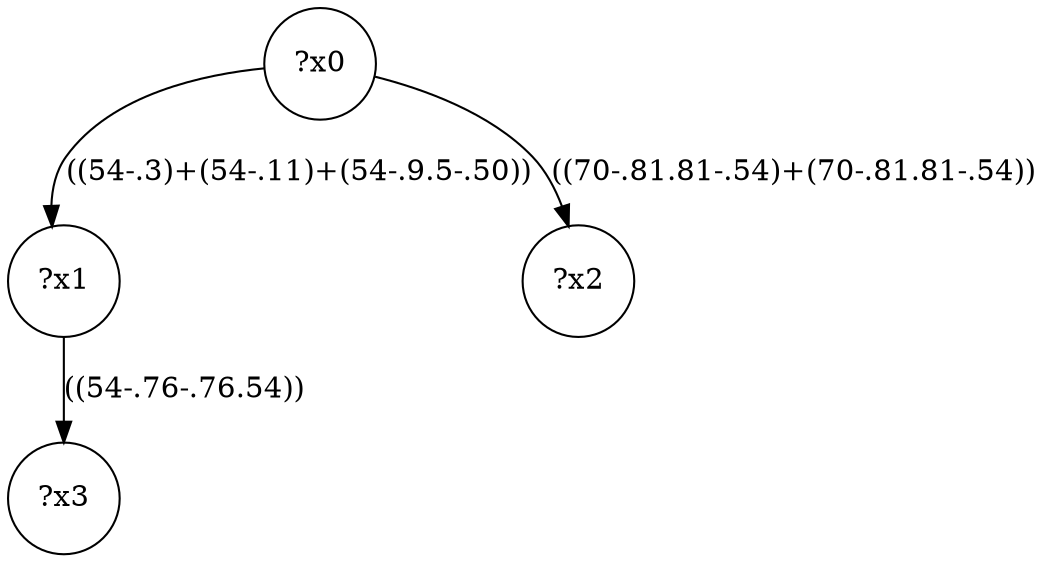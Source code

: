 digraph g {
	x0 [shape=circle, label="?x0"];
	x1 [shape=circle, label="?x1"];
	x0 -> x1 [label="((54-.3)+(54-.11)+(54-.9.5-.50))"];
	x2 [shape=circle, label="?x2"];
	x0 -> x2 [label="((70-.81.81-.54)+(70-.81.81-.54))"];
	x3 [shape=circle, label="?x3"];
	x1 -> x3 [label="((54-.76-.76.54))"];
}
